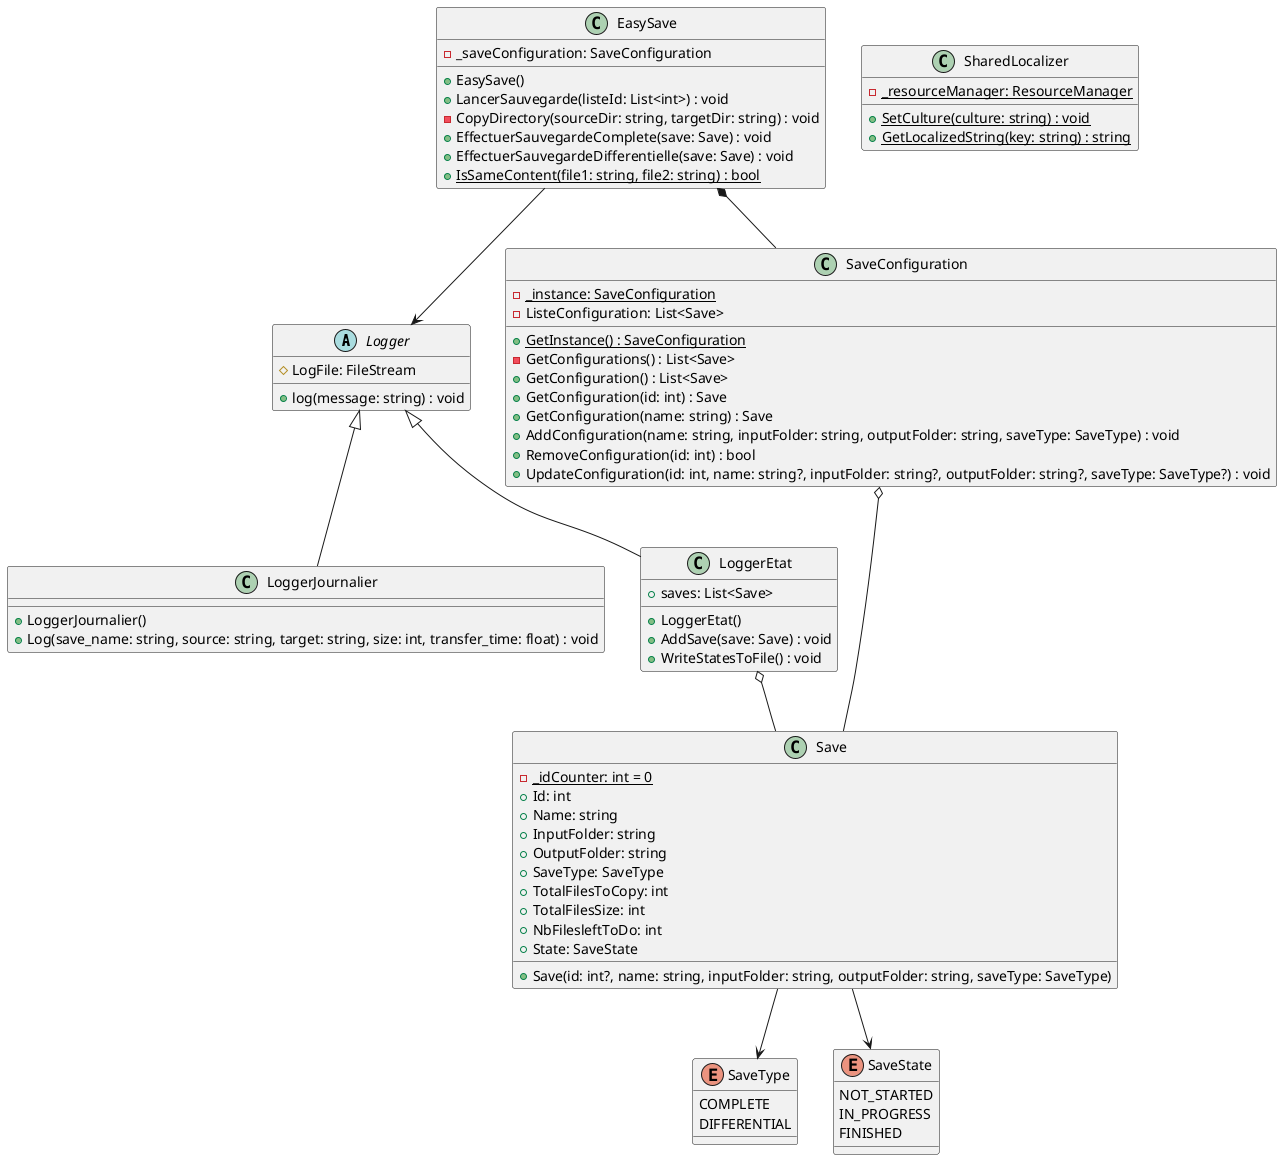 @startuml Diagramme de classe
abstract class Logger {
    #LogFile: FileStream
    +log(message: string) : void
}

Logger <|-- LoggerJournalier
class LoggerJournalier {
    +LoggerJournalier()
    +Log(save_name: string, source: string, target: string, size: int, transfer_time: float) : void
}

Logger <|-- LoggerEtat
LoggerEtat o-- Save
class LoggerEtat {
    +saves: List<Save>
    +LoggerEtat()
    +AddSave(save: Save) : void
    +WriteStatesToFile() : void
}

EasySave *-- SaveConfiguration
EasySave --> Logger
class EasySave {
    -_saveConfiguration: SaveConfiguration
    +EasySave()
    +LancerSauvegarde(listeId: List<int>) : void
    -CopyDirectory(sourceDir: string, targetDir: string) : void
    +EffectuerSauvegardeComplete(save: Save) : void
    +EffectuerSauvegardeDifferentielle(save: Save) : void
    {static}+IsSameContent(file1: string, file2: string) : bool
}

SaveConfiguration o-- Save
class SaveConfiguration {
	{static}-_instance: SaveConfiguration
	-ListeConfiguration: List<Save>
	{static}+GetInstance() : SaveConfiguration
	-GetConfigurations() : List<Save>
	+GetConfiguration() : List<Save>
	+GetConfiguration(id: int) : Save
	+GetConfiguration(name: string) : Save
	+AddConfiguration(name: string, inputFolder: string, outputFolder: string, saveType: SaveType) : void
	+RemoveConfiguration(id: int) : bool
	+UpdateConfiguration(id: int, name: string?, inputFolder: string?, outputFolder: string?, saveType: SaveType?) : void
}

enum SaveType {
  COMPLETE
  DIFFERENTIAL
}

enum SaveState {
  NOT_STARTED
  IN_PROGRESS
  FINISHED
}

Save --> SaveType
Save --> SaveState
class Save {
	{static}-_idCounter: int = 0
	+Id: int
	+Name: string
	+InputFolder: string
	+OutputFolder: string
	+SaveType: SaveType
	+TotalFilesToCopy: int
	+TotalFilesSize: int
	+NbFilesleftToDo: int
	+State: SaveState
	+Save(id: int?, name: string, inputFolder: string, outputFolder: string, saveType: SaveType)

}

class SharedLocalizer {
	{static}-_resourceManager: ResourceManager
	{static}+SetCulture(culture: string) : void
	{static}+GetLocalizedString(key: string) : string
}
@enduml